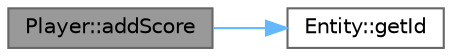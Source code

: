 digraph "Player::addScore"
{
 // LATEX_PDF_SIZE
  bgcolor="transparent";
  edge [fontname=Helvetica,fontsize=10,labelfontname=Helvetica,labelfontsize=10];
  node [fontname=Helvetica,fontsize=10,shape=box,height=0.2,width=0.4];
  rankdir="LR";
  Node1 [id="Node000001",label="Player::addScore",height=0.2,width=0.4,color="gray40", fillcolor="grey60", style="filled", fontcolor="black",tooltip="Adds points to the player's score."];
  Node1 -> Node2 [id="edge1_Node000001_Node000002",color="steelblue1",style="solid",tooltip=" "];
  Node2 [id="Node000002",label="Entity::getId",height=0.2,width=0.4,color="grey40", fillcolor="white", style="filled",URL="$classEntity.html#a93c54f49ef525fb5461ef456593abcbb",tooltip="Gets the unique identifier of the entity."];
}
